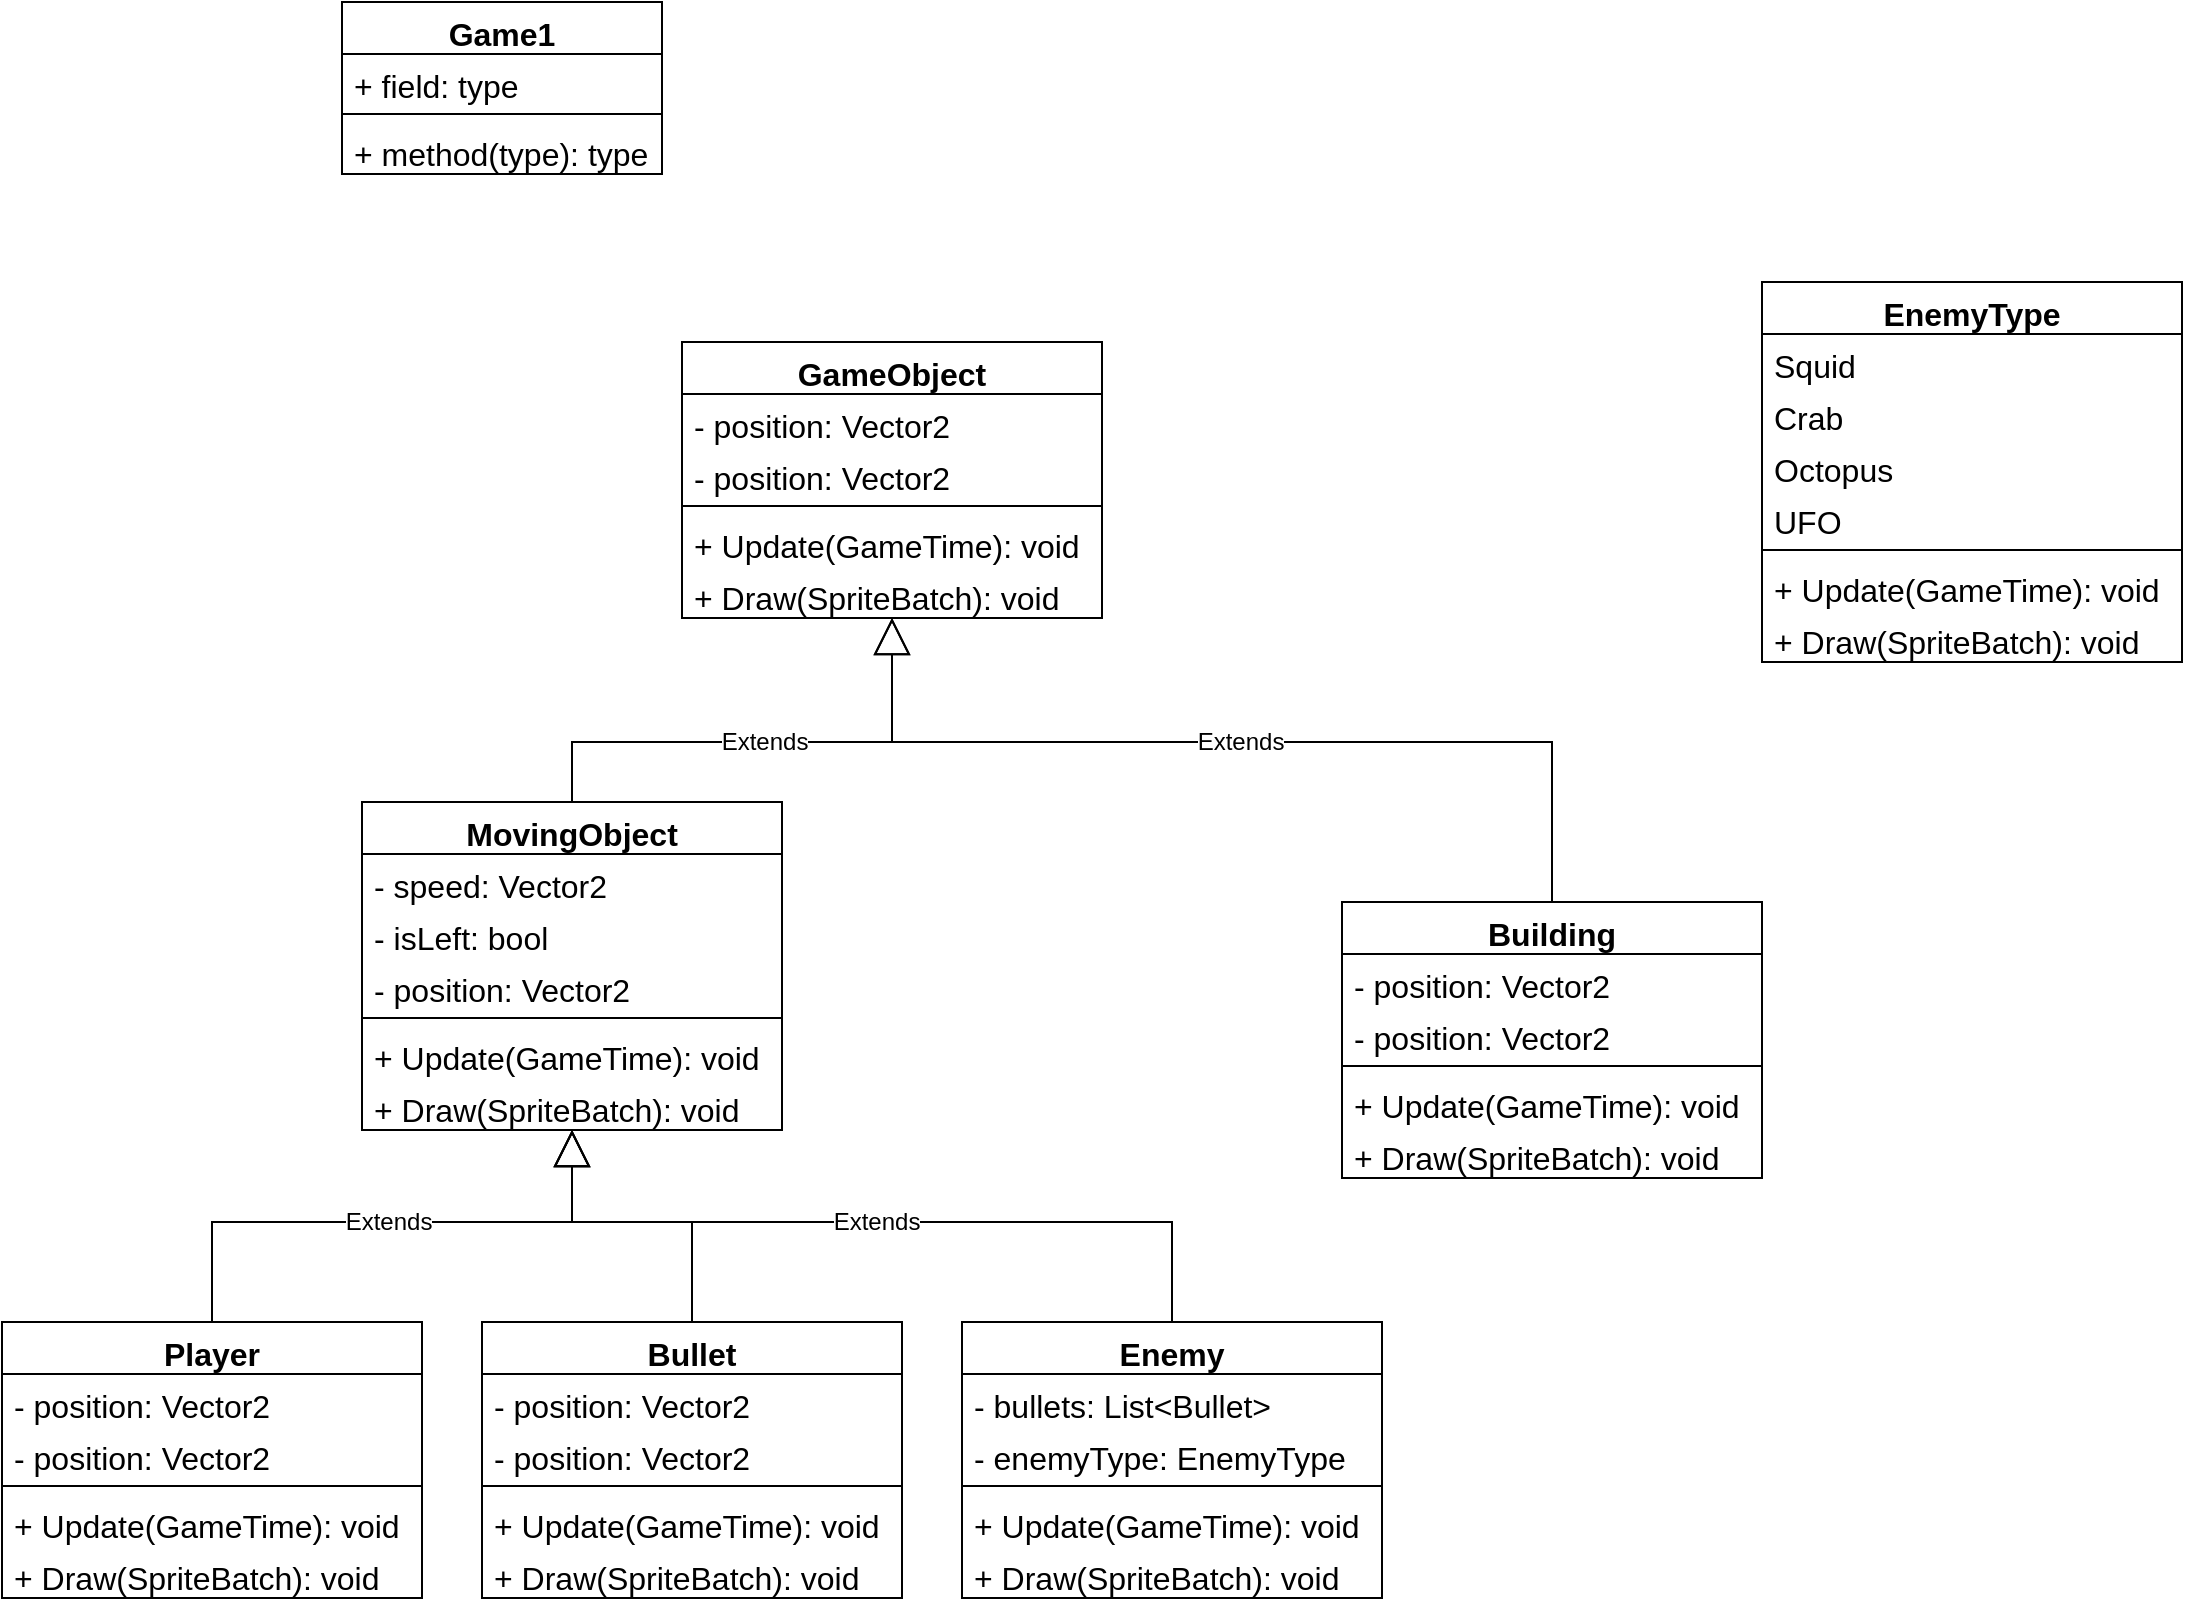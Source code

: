 <mxfile version="22.1.9" type="github">
  <diagram name="Sida-1" id="uN4gGItb4Tfst6KbJHWL">
    <mxGraphModel dx="633" dy="595" grid="1" gridSize="10" guides="1" tooltips="1" connect="1" arrows="1" fold="1" page="1" pageScale="1" pageWidth="827" pageHeight="1169" background="none" math="0" shadow="0">
      <root>
        <mxCell id="0" />
        <mxCell id="1" parent="0" />
        <mxCell id="iKF5k0UyrdxJhebGnm36-212" value="GameObject" style="swimlane;fontStyle=1;align=center;verticalAlign=top;childLayout=stackLayout;horizontal=1;startSize=26;horizontalStack=0;resizeParent=1;resizeParentMax=0;resizeLast=0;collapsible=1;marginBottom=0;whiteSpace=wrap;html=1;fontSize=16;" vertex="1" parent="1">
          <mxGeometry x="350" y="200" width="210" height="138" as="geometry">
            <mxRectangle x="350" y="200" width="130" height="30" as="alternateBounds" />
          </mxGeometry>
        </mxCell>
        <mxCell id="iKF5k0UyrdxJhebGnm36-213" value="- position: Vector2" style="text;strokeColor=none;fillColor=none;align=left;verticalAlign=top;spacingLeft=4;spacingRight=4;overflow=hidden;rotatable=0;points=[[0,0.5],[1,0.5]];portConstraint=eastwest;whiteSpace=wrap;html=1;fontSize=16;" vertex="1" parent="iKF5k0UyrdxJhebGnm36-212">
          <mxGeometry y="26" width="210" height="26" as="geometry" />
        </mxCell>
        <mxCell id="iKF5k0UyrdxJhebGnm36-220" value="- position: Vector2" style="text;strokeColor=none;fillColor=none;align=left;verticalAlign=top;spacingLeft=4;spacingRight=4;overflow=hidden;rotatable=0;points=[[0,0.5],[1,0.5]];portConstraint=eastwest;whiteSpace=wrap;html=1;fontSize=16;" vertex="1" parent="iKF5k0UyrdxJhebGnm36-212">
          <mxGeometry y="52" width="210" height="26" as="geometry" />
        </mxCell>
        <mxCell id="iKF5k0UyrdxJhebGnm36-214" value="" style="line;strokeWidth=1;fillColor=none;align=left;verticalAlign=middle;spacingTop=-1;spacingLeft=3;spacingRight=3;rotatable=0;labelPosition=right;points=[];portConstraint=eastwest;strokeColor=inherit;fontSize=16;" vertex="1" parent="iKF5k0UyrdxJhebGnm36-212">
          <mxGeometry y="78" width="210" height="8" as="geometry" />
        </mxCell>
        <mxCell id="iKF5k0UyrdxJhebGnm36-221" value="+ Update(GameTime): void" style="text;strokeColor=none;fillColor=none;align=left;verticalAlign=top;spacingLeft=4;spacingRight=4;overflow=hidden;rotatable=0;points=[[0,0.5],[1,0.5]];portConstraint=eastwest;whiteSpace=wrap;html=1;fontSize=16;" vertex="1" parent="iKF5k0UyrdxJhebGnm36-212">
          <mxGeometry y="86" width="210" height="26" as="geometry" />
        </mxCell>
        <mxCell id="iKF5k0UyrdxJhebGnm36-215" value="+ Draw(SpriteBatch): void" style="text;strokeColor=none;fillColor=none;align=left;verticalAlign=top;spacingLeft=4;spacingRight=4;overflow=hidden;rotatable=0;points=[[0,0.5],[1,0.5]];portConstraint=eastwest;whiteSpace=wrap;html=1;fontSize=16;" vertex="1" parent="iKF5k0UyrdxJhebGnm36-212">
          <mxGeometry y="112" width="210" height="26" as="geometry" />
        </mxCell>
        <mxCell id="iKF5k0UyrdxJhebGnm36-216" value="Game1" style="swimlane;fontStyle=1;align=center;verticalAlign=top;childLayout=stackLayout;horizontal=1;startSize=26;horizontalStack=0;resizeParent=1;resizeParentMax=0;resizeLast=0;collapsible=1;marginBottom=0;whiteSpace=wrap;html=1;fontSize=16;" vertex="1" parent="1">
          <mxGeometry x="180" y="30" width="160" height="86" as="geometry" />
        </mxCell>
        <mxCell id="iKF5k0UyrdxJhebGnm36-217" value="+ field: type" style="text;strokeColor=none;fillColor=none;align=left;verticalAlign=top;spacingLeft=4;spacingRight=4;overflow=hidden;rotatable=0;points=[[0,0.5],[1,0.5]];portConstraint=eastwest;whiteSpace=wrap;html=1;fontSize=16;" vertex="1" parent="iKF5k0UyrdxJhebGnm36-216">
          <mxGeometry y="26" width="160" height="26" as="geometry" />
        </mxCell>
        <mxCell id="iKF5k0UyrdxJhebGnm36-218" value="" style="line;strokeWidth=1;fillColor=none;align=left;verticalAlign=middle;spacingTop=-1;spacingLeft=3;spacingRight=3;rotatable=0;labelPosition=right;points=[];portConstraint=eastwest;strokeColor=inherit;fontSize=16;" vertex="1" parent="iKF5k0UyrdxJhebGnm36-216">
          <mxGeometry y="52" width="160" height="8" as="geometry" />
        </mxCell>
        <mxCell id="iKF5k0UyrdxJhebGnm36-219" value="+ method(type): type" style="text;strokeColor=none;fillColor=none;align=left;verticalAlign=top;spacingLeft=4;spacingRight=4;overflow=hidden;rotatable=0;points=[[0,0.5],[1,0.5]];portConstraint=eastwest;whiteSpace=wrap;html=1;fontSize=16;" vertex="1" parent="iKF5k0UyrdxJhebGnm36-216">
          <mxGeometry y="60" width="160" height="26" as="geometry" />
        </mxCell>
        <mxCell id="iKF5k0UyrdxJhebGnm36-222" value="Player" style="swimlane;fontStyle=1;align=center;verticalAlign=top;childLayout=stackLayout;horizontal=1;startSize=26;horizontalStack=0;resizeParent=1;resizeParentMax=0;resizeLast=0;collapsible=1;marginBottom=0;whiteSpace=wrap;html=1;fontSize=16;" vertex="1" parent="1">
          <mxGeometry x="10" y="690" width="210" height="138" as="geometry" />
        </mxCell>
        <mxCell id="iKF5k0UyrdxJhebGnm36-223" value="- position: Vector2" style="text;strokeColor=none;fillColor=none;align=left;verticalAlign=top;spacingLeft=4;spacingRight=4;overflow=hidden;rotatable=0;points=[[0,0.5],[1,0.5]];portConstraint=eastwest;whiteSpace=wrap;html=1;fontSize=16;" vertex="1" parent="iKF5k0UyrdxJhebGnm36-222">
          <mxGeometry y="26" width="210" height="26" as="geometry" />
        </mxCell>
        <mxCell id="iKF5k0UyrdxJhebGnm36-224" value="- position: Vector2" style="text;strokeColor=none;fillColor=none;align=left;verticalAlign=top;spacingLeft=4;spacingRight=4;overflow=hidden;rotatable=0;points=[[0,0.5],[1,0.5]];portConstraint=eastwest;whiteSpace=wrap;html=1;fontSize=16;" vertex="1" parent="iKF5k0UyrdxJhebGnm36-222">
          <mxGeometry y="52" width="210" height="26" as="geometry" />
        </mxCell>
        <mxCell id="iKF5k0UyrdxJhebGnm36-225" value="" style="line;strokeWidth=1;fillColor=none;align=left;verticalAlign=middle;spacingTop=-1;spacingLeft=3;spacingRight=3;rotatable=0;labelPosition=right;points=[];portConstraint=eastwest;strokeColor=inherit;fontSize=16;" vertex="1" parent="iKF5k0UyrdxJhebGnm36-222">
          <mxGeometry y="78" width="210" height="8" as="geometry" />
        </mxCell>
        <mxCell id="iKF5k0UyrdxJhebGnm36-226" value="+ Update(GameTime): void" style="text;strokeColor=none;fillColor=none;align=left;verticalAlign=top;spacingLeft=4;spacingRight=4;overflow=hidden;rotatable=0;points=[[0,0.5],[1,0.5]];portConstraint=eastwest;whiteSpace=wrap;html=1;fontSize=16;" vertex="1" parent="iKF5k0UyrdxJhebGnm36-222">
          <mxGeometry y="86" width="210" height="26" as="geometry" />
        </mxCell>
        <mxCell id="iKF5k0UyrdxJhebGnm36-227" value="+ Draw(SpriteBatch): void" style="text;strokeColor=none;fillColor=none;align=left;verticalAlign=top;spacingLeft=4;spacingRight=4;overflow=hidden;rotatable=0;points=[[0,0.5],[1,0.5]];portConstraint=eastwest;whiteSpace=wrap;html=1;fontSize=16;" vertex="1" parent="iKF5k0UyrdxJhebGnm36-222">
          <mxGeometry y="112" width="210" height="26" as="geometry" />
        </mxCell>
        <mxCell id="iKF5k0UyrdxJhebGnm36-228" value="Enemy" style="swimlane;fontStyle=1;align=center;verticalAlign=top;childLayout=stackLayout;horizontal=1;startSize=26;horizontalStack=0;resizeParent=1;resizeParentMax=0;resizeLast=0;collapsible=1;marginBottom=0;whiteSpace=wrap;html=1;fontSize=16;" vertex="1" parent="1">
          <mxGeometry x="490" y="690" width="210" height="138" as="geometry">
            <mxRectangle x="250" y="460" width="90" height="30" as="alternateBounds" />
          </mxGeometry>
        </mxCell>
        <mxCell id="iKF5k0UyrdxJhebGnm36-230" value="- bullets: List&amp;lt;Bullet&amp;gt;" style="text;strokeColor=none;fillColor=none;align=left;verticalAlign=top;spacingLeft=4;spacingRight=4;overflow=hidden;rotatable=0;points=[[0,0.5],[1,0.5]];portConstraint=eastwest;whiteSpace=wrap;html=1;fontSize=16;" vertex="1" parent="iKF5k0UyrdxJhebGnm36-228">
          <mxGeometry y="26" width="210" height="26" as="geometry" />
        </mxCell>
        <mxCell id="iKF5k0UyrdxJhebGnm36-281" value="- enemyType: EnemyType" style="text;strokeColor=none;fillColor=none;align=left;verticalAlign=top;spacingLeft=4;spacingRight=4;overflow=hidden;rotatable=0;points=[[0,0.5],[1,0.5]];portConstraint=eastwest;whiteSpace=wrap;html=1;fontSize=16;" vertex="1" parent="iKF5k0UyrdxJhebGnm36-228">
          <mxGeometry y="52" width="210" height="26" as="geometry" />
        </mxCell>
        <mxCell id="iKF5k0UyrdxJhebGnm36-231" value="" style="line;strokeWidth=1;fillColor=none;align=left;verticalAlign=middle;spacingTop=-1;spacingLeft=3;spacingRight=3;rotatable=0;labelPosition=right;points=[];portConstraint=eastwest;strokeColor=inherit;fontSize=16;" vertex="1" parent="iKF5k0UyrdxJhebGnm36-228">
          <mxGeometry y="78" width="210" height="8" as="geometry" />
        </mxCell>
        <mxCell id="iKF5k0UyrdxJhebGnm36-232" value="+ Update(GameTime): void" style="text;strokeColor=none;fillColor=none;align=left;verticalAlign=top;spacingLeft=4;spacingRight=4;overflow=hidden;rotatable=0;points=[[0,0.5],[1,0.5]];portConstraint=eastwest;whiteSpace=wrap;html=1;fontSize=16;" vertex="1" parent="iKF5k0UyrdxJhebGnm36-228">
          <mxGeometry y="86" width="210" height="26" as="geometry" />
        </mxCell>
        <mxCell id="iKF5k0UyrdxJhebGnm36-233" value="+ Draw(SpriteBatch): void" style="text;strokeColor=none;fillColor=none;align=left;verticalAlign=top;spacingLeft=4;spacingRight=4;overflow=hidden;rotatable=0;points=[[0,0.5],[1,0.5]];portConstraint=eastwest;whiteSpace=wrap;html=1;fontSize=16;" vertex="1" parent="iKF5k0UyrdxJhebGnm36-228">
          <mxGeometry y="112" width="210" height="26" as="geometry" />
        </mxCell>
        <mxCell id="iKF5k0UyrdxJhebGnm36-234" value="Bullet" style="swimlane;fontStyle=1;align=center;verticalAlign=top;childLayout=stackLayout;horizontal=1;startSize=26;horizontalStack=0;resizeParent=1;resizeParentMax=0;resizeLast=0;collapsible=1;marginBottom=0;whiteSpace=wrap;html=1;fontSize=16;" vertex="1" parent="1">
          <mxGeometry x="250" y="690" width="210" height="138" as="geometry" />
        </mxCell>
        <mxCell id="iKF5k0UyrdxJhebGnm36-235" value="- position: Vector2" style="text;strokeColor=none;fillColor=none;align=left;verticalAlign=top;spacingLeft=4;spacingRight=4;overflow=hidden;rotatable=0;points=[[0,0.5],[1,0.5]];portConstraint=eastwest;whiteSpace=wrap;html=1;fontSize=16;" vertex="1" parent="iKF5k0UyrdxJhebGnm36-234">
          <mxGeometry y="26" width="210" height="26" as="geometry" />
        </mxCell>
        <mxCell id="iKF5k0UyrdxJhebGnm36-236" value="- position: Vector2" style="text;strokeColor=none;fillColor=none;align=left;verticalAlign=top;spacingLeft=4;spacingRight=4;overflow=hidden;rotatable=0;points=[[0,0.5],[1,0.5]];portConstraint=eastwest;whiteSpace=wrap;html=1;fontSize=16;" vertex="1" parent="iKF5k0UyrdxJhebGnm36-234">
          <mxGeometry y="52" width="210" height="26" as="geometry" />
        </mxCell>
        <mxCell id="iKF5k0UyrdxJhebGnm36-237" value="" style="line;strokeWidth=1;fillColor=none;align=left;verticalAlign=middle;spacingTop=-1;spacingLeft=3;spacingRight=3;rotatable=0;labelPosition=right;points=[];portConstraint=eastwest;strokeColor=inherit;fontSize=16;" vertex="1" parent="iKF5k0UyrdxJhebGnm36-234">
          <mxGeometry y="78" width="210" height="8" as="geometry" />
        </mxCell>
        <mxCell id="iKF5k0UyrdxJhebGnm36-238" value="+ Update(GameTime): void" style="text;strokeColor=none;fillColor=none;align=left;verticalAlign=top;spacingLeft=4;spacingRight=4;overflow=hidden;rotatable=0;points=[[0,0.5],[1,0.5]];portConstraint=eastwest;whiteSpace=wrap;html=1;fontSize=16;" vertex="1" parent="iKF5k0UyrdxJhebGnm36-234">
          <mxGeometry y="86" width="210" height="26" as="geometry" />
        </mxCell>
        <mxCell id="iKF5k0UyrdxJhebGnm36-239" value="+ Draw(SpriteBatch): void" style="text;strokeColor=none;fillColor=none;align=left;verticalAlign=top;spacingLeft=4;spacingRight=4;overflow=hidden;rotatable=0;points=[[0,0.5],[1,0.5]];portConstraint=eastwest;whiteSpace=wrap;html=1;fontSize=16;" vertex="1" parent="iKF5k0UyrdxJhebGnm36-234">
          <mxGeometry y="112" width="210" height="26" as="geometry" />
        </mxCell>
        <mxCell id="iKF5k0UyrdxJhebGnm36-240" value="Building" style="swimlane;fontStyle=1;align=center;verticalAlign=top;childLayout=stackLayout;horizontal=1;startSize=26;horizontalStack=0;resizeParent=1;resizeParentMax=0;resizeLast=0;collapsible=1;marginBottom=0;whiteSpace=wrap;html=1;fontSize=16;" vertex="1" parent="1">
          <mxGeometry x="680" y="480" width="210" height="138" as="geometry" />
        </mxCell>
        <mxCell id="iKF5k0UyrdxJhebGnm36-241" value="- position: Vector2" style="text;strokeColor=none;fillColor=none;align=left;verticalAlign=top;spacingLeft=4;spacingRight=4;overflow=hidden;rotatable=0;points=[[0,0.5],[1,0.5]];portConstraint=eastwest;whiteSpace=wrap;html=1;fontSize=16;" vertex="1" parent="iKF5k0UyrdxJhebGnm36-240">
          <mxGeometry y="26" width="210" height="26" as="geometry" />
        </mxCell>
        <mxCell id="iKF5k0UyrdxJhebGnm36-242" value="- position: Vector2" style="text;strokeColor=none;fillColor=none;align=left;verticalAlign=top;spacingLeft=4;spacingRight=4;overflow=hidden;rotatable=0;points=[[0,0.5],[1,0.5]];portConstraint=eastwest;whiteSpace=wrap;html=1;fontSize=16;" vertex="1" parent="iKF5k0UyrdxJhebGnm36-240">
          <mxGeometry y="52" width="210" height="26" as="geometry" />
        </mxCell>
        <mxCell id="iKF5k0UyrdxJhebGnm36-243" value="" style="line;strokeWidth=1;fillColor=none;align=left;verticalAlign=middle;spacingTop=-1;spacingLeft=3;spacingRight=3;rotatable=0;labelPosition=right;points=[];portConstraint=eastwest;strokeColor=inherit;fontSize=16;" vertex="1" parent="iKF5k0UyrdxJhebGnm36-240">
          <mxGeometry y="78" width="210" height="8" as="geometry" />
        </mxCell>
        <mxCell id="iKF5k0UyrdxJhebGnm36-244" value="+ Update(GameTime): void" style="text;strokeColor=none;fillColor=none;align=left;verticalAlign=top;spacingLeft=4;spacingRight=4;overflow=hidden;rotatable=0;points=[[0,0.5],[1,0.5]];portConstraint=eastwest;whiteSpace=wrap;html=1;fontSize=16;" vertex="1" parent="iKF5k0UyrdxJhebGnm36-240">
          <mxGeometry y="86" width="210" height="26" as="geometry" />
        </mxCell>
        <mxCell id="iKF5k0UyrdxJhebGnm36-245" value="+ Draw(SpriteBatch): void" style="text;strokeColor=none;fillColor=none;align=left;verticalAlign=top;spacingLeft=4;spacingRight=4;overflow=hidden;rotatable=0;points=[[0,0.5],[1,0.5]];portConstraint=eastwest;whiteSpace=wrap;html=1;fontSize=16;" vertex="1" parent="iKF5k0UyrdxJhebGnm36-240">
          <mxGeometry y="112" width="210" height="26" as="geometry" />
        </mxCell>
        <mxCell id="iKF5k0UyrdxJhebGnm36-280" value="Extends" style="endArrow=block;endSize=16;endFill=0;html=1;rounded=0;fontSize=12;edgeStyle=none;exitX=0.5;exitY=0;exitDx=0;exitDy=0;entryX=0.5;entryY=1;entryDx=0;entryDy=0;" edge="1" parent="1" source="iKF5k0UyrdxJhebGnm36-240" target="iKF5k0UyrdxJhebGnm36-212">
          <mxGeometry width="160" relative="1" as="geometry">
            <mxPoint x="320" y="510" as="sourcePoint" />
            <mxPoint x="420" y="300" as="targetPoint" />
            <Array as="points">
              <mxPoint x="785" y="400" />
              <mxPoint x="455" y="400" />
            </Array>
          </mxGeometry>
        </mxCell>
        <mxCell id="iKF5k0UyrdxJhebGnm36-282" value="EnemyType" style="swimlane;fontStyle=1;align=center;verticalAlign=top;childLayout=stackLayout;horizontal=1;startSize=26;horizontalStack=0;resizeParent=1;resizeParentMax=0;resizeLast=0;collapsible=1;marginBottom=0;whiteSpace=wrap;html=1;fontSize=16;" vertex="1" parent="1">
          <mxGeometry x="890" y="170" width="210" height="190" as="geometry" />
        </mxCell>
        <mxCell id="iKF5k0UyrdxJhebGnm36-283" value="Squid" style="text;strokeColor=none;fillColor=none;align=left;verticalAlign=top;spacingLeft=4;spacingRight=4;overflow=hidden;rotatable=0;points=[[0,0.5],[1,0.5]];portConstraint=eastwest;whiteSpace=wrap;html=1;fontSize=16;" vertex="1" parent="iKF5k0UyrdxJhebGnm36-282">
          <mxGeometry y="26" width="210" height="26" as="geometry" />
        </mxCell>
        <mxCell id="iKF5k0UyrdxJhebGnm36-284" value="Crab" style="text;strokeColor=none;fillColor=none;align=left;verticalAlign=top;spacingLeft=4;spacingRight=4;overflow=hidden;rotatable=0;points=[[0,0.5],[1,0.5]];portConstraint=eastwest;whiteSpace=wrap;html=1;fontSize=16;" vertex="1" parent="iKF5k0UyrdxJhebGnm36-282">
          <mxGeometry y="52" width="210" height="26" as="geometry" />
        </mxCell>
        <mxCell id="iKF5k0UyrdxJhebGnm36-288" value="Octopus" style="text;strokeColor=none;fillColor=none;align=left;verticalAlign=top;spacingLeft=4;spacingRight=4;overflow=hidden;rotatable=0;points=[[0,0.5],[1,0.5]];portConstraint=eastwest;whiteSpace=wrap;html=1;fontSize=16;" vertex="1" parent="iKF5k0UyrdxJhebGnm36-282">
          <mxGeometry y="78" width="210" height="26" as="geometry" />
        </mxCell>
        <mxCell id="iKF5k0UyrdxJhebGnm36-289" value="UFO" style="text;strokeColor=none;fillColor=none;align=left;verticalAlign=top;spacingLeft=4;spacingRight=4;overflow=hidden;rotatable=0;points=[[0,0.5],[1,0.5]];portConstraint=eastwest;whiteSpace=wrap;html=1;fontSize=16;" vertex="1" parent="iKF5k0UyrdxJhebGnm36-282">
          <mxGeometry y="104" width="210" height="26" as="geometry" />
        </mxCell>
        <mxCell id="iKF5k0UyrdxJhebGnm36-285" value="" style="line;strokeWidth=1;fillColor=none;align=left;verticalAlign=middle;spacingTop=-1;spacingLeft=3;spacingRight=3;rotatable=0;labelPosition=right;points=[];portConstraint=eastwest;strokeColor=inherit;fontSize=16;" vertex="1" parent="iKF5k0UyrdxJhebGnm36-282">
          <mxGeometry y="130" width="210" height="8" as="geometry" />
        </mxCell>
        <mxCell id="iKF5k0UyrdxJhebGnm36-286" value="+ Update(GameTime): void" style="text;strokeColor=none;fillColor=none;align=left;verticalAlign=top;spacingLeft=4;spacingRight=4;overflow=hidden;rotatable=0;points=[[0,0.5],[1,0.5]];portConstraint=eastwest;whiteSpace=wrap;html=1;fontSize=16;" vertex="1" parent="iKF5k0UyrdxJhebGnm36-282">
          <mxGeometry y="138" width="210" height="26" as="geometry" />
        </mxCell>
        <mxCell id="iKF5k0UyrdxJhebGnm36-287" value="+ Draw(SpriteBatch): void" style="text;strokeColor=none;fillColor=none;align=left;verticalAlign=top;spacingLeft=4;spacingRight=4;overflow=hidden;rotatable=0;points=[[0,0.5],[1,0.5]];portConstraint=eastwest;whiteSpace=wrap;html=1;fontSize=16;" vertex="1" parent="iKF5k0UyrdxJhebGnm36-282">
          <mxGeometry y="164" width="210" height="26" as="geometry" />
        </mxCell>
        <mxCell id="iKF5k0UyrdxJhebGnm36-290" value="MovingObject" style="swimlane;fontStyle=1;align=center;verticalAlign=top;childLayout=stackLayout;horizontal=1;startSize=26;horizontalStack=0;resizeParent=1;resizeParentMax=0;resizeLast=0;collapsible=1;marginBottom=0;whiteSpace=wrap;html=1;fontSize=16;" vertex="1" parent="1">
          <mxGeometry x="190" y="430" width="210" height="164" as="geometry">
            <mxRectangle x="190" y="460" width="150" height="30" as="alternateBounds" />
          </mxGeometry>
        </mxCell>
        <mxCell id="iKF5k0UyrdxJhebGnm36-229" value="- speed: Vector2" style="text;strokeColor=none;fillColor=none;align=left;verticalAlign=top;spacingLeft=4;spacingRight=4;overflow=hidden;rotatable=0;points=[[0,0.5],[1,0.5]];portConstraint=eastwest;whiteSpace=wrap;html=1;fontSize=16;" vertex="1" parent="iKF5k0UyrdxJhebGnm36-290">
          <mxGeometry y="26" width="210" height="26" as="geometry" />
        </mxCell>
        <mxCell id="iKF5k0UyrdxJhebGnm36-291" value="- isLeft: bool" style="text;strokeColor=none;fillColor=none;align=left;verticalAlign=top;spacingLeft=4;spacingRight=4;overflow=hidden;rotatable=0;points=[[0,0.5],[1,0.5]];portConstraint=eastwest;whiteSpace=wrap;html=1;fontSize=16;" vertex="1" parent="iKF5k0UyrdxJhebGnm36-290">
          <mxGeometry y="52" width="210" height="26" as="geometry" />
        </mxCell>
        <mxCell id="iKF5k0UyrdxJhebGnm36-292" value="- position: Vector2" style="text;strokeColor=none;fillColor=none;align=left;verticalAlign=top;spacingLeft=4;spacingRight=4;overflow=hidden;rotatable=0;points=[[0,0.5],[1,0.5]];portConstraint=eastwest;whiteSpace=wrap;html=1;fontSize=16;" vertex="1" parent="iKF5k0UyrdxJhebGnm36-290">
          <mxGeometry y="78" width="210" height="26" as="geometry" />
        </mxCell>
        <mxCell id="iKF5k0UyrdxJhebGnm36-293" value="" style="line;strokeWidth=1;fillColor=none;align=left;verticalAlign=middle;spacingTop=-1;spacingLeft=3;spacingRight=3;rotatable=0;labelPosition=right;points=[];portConstraint=eastwest;strokeColor=inherit;fontSize=16;" vertex="1" parent="iKF5k0UyrdxJhebGnm36-290">
          <mxGeometry y="104" width="210" height="8" as="geometry" />
        </mxCell>
        <mxCell id="iKF5k0UyrdxJhebGnm36-294" value="+ Update(GameTime): void" style="text;strokeColor=none;fillColor=none;align=left;verticalAlign=top;spacingLeft=4;spacingRight=4;overflow=hidden;rotatable=0;points=[[0,0.5],[1,0.5]];portConstraint=eastwest;whiteSpace=wrap;html=1;fontSize=16;" vertex="1" parent="iKF5k0UyrdxJhebGnm36-290">
          <mxGeometry y="112" width="210" height="26" as="geometry" />
        </mxCell>
        <mxCell id="iKF5k0UyrdxJhebGnm36-295" value="+ Draw(SpriteBatch): void" style="text;strokeColor=none;fillColor=none;align=left;verticalAlign=top;spacingLeft=4;spacingRight=4;overflow=hidden;rotatable=0;points=[[0,0.5],[1,0.5]];portConstraint=eastwest;whiteSpace=wrap;html=1;fontSize=16;" vertex="1" parent="iKF5k0UyrdxJhebGnm36-290">
          <mxGeometry y="138" width="210" height="26" as="geometry" />
        </mxCell>
        <mxCell id="iKF5k0UyrdxJhebGnm36-296" value="Extends" style="endArrow=block;endSize=16;endFill=0;html=1;rounded=0;fontSize=12;edgeStyle=none;exitX=0.5;exitY=0;exitDx=0;exitDy=0;entryX=0.5;entryY=1;entryDx=0;entryDy=0;" edge="1" parent="1" source="iKF5k0UyrdxJhebGnm36-290" target="iKF5k0UyrdxJhebGnm36-212">
          <mxGeometry width="160" relative="1" as="geometry">
            <mxPoint x="795" y="490" as="sourcePoint" />
            <mxPoint x="380" y="270" as="targetPoint" />
            <Array as="points">
              <mxPoint x="295" y="400" />
              <mxPoint x="455" y="400" />
            </Array>
          </mxGeometry>
        </mxCell>
        <mxCell id="iKF5k0UyrdxJhebGnm36-297" value="Extends" style="endArrow=block;endSize=16;endFill=0;html=1;rounded=0;fontSize=12;edgeStyle=none;exitX=0.5;exitY=0;exitDx=0;exitDy=0;entryX=0.5;entryY=1;entryDx=0;entryDy=0;" edge="1" parent="1" source="iKF5k0UyrdxJhebGnm36-222" target="iKF5k0UyrdxJhebGnm36-290">
          <mxGeometry width="160" relative="1" as="geometry">
            <mxPoint x="110" y="690" as="sourcePoint" />
            <mxPoint x="270" y="568" as="targetPoint" />
            <Array as="points">
              <mxPoint x="115" y="640" />
              <mxPoint x="295" y="640" />
            </Array>
          </mxGeometry>
        </mxCell>
        <mxCell id="iKF5k0UyrdxJhebGnm36-298" value="" style="endArrow=block;endSize=16;endFill=0;html=1;rounded=0;fontSize=12;edgeStyle=none;exitX=0.5;exitY=0;exitDx=0;exitDy=0;entryX=0.5;entryY=1;entryDx=0;entryDy=0;" edge="1" parent="1" source="iKF5k0UyrdxJhebGnm36-234" target="iKF5k0UyrdxJhebGnm36-290">
          <mxGeometry width="160" relative="1" as="geometry">
            <mxPoint x="125" y="700" as="sourcePoint" />
            <mxPoint x="270" y="510" as="targetPoint" />
            <Array as="points">
              <mxPoint x="355" y="640" />
              <mxPoint x="295" y="640" />
            </Array>
          </mxGeometry>
        </mxCell>
        <mxCell id="iKF5k0UyrdxJhebGnm36-299" value="Extends" style="endArrow=block;endSize=16;endFill=0;html=1;rounded=0;fontSize=12;edgeStyle=none;exitX=0.5;exitY=0;exitDx=0;exitDy=0;entryX=0.5;entryY=1;entryDx=0;entryDy=0;" edge="1" parent="1" source="iKF5k0UyrdxJhebGnm36-228" target="iKF5k0UyrdxJhebGnm36-290">
          <mxGeometry width="160" relative="1" as="geometry">
            <mxPoint x="365" y="700" as="sourcePoint" />
            <mxPoint x="275" y="500" as="targetPoint" />
            <Array as="points">
              <mxPoint x="595" y="640" />
              <mxPoint x="295" y="640" />
            </Array>
          </mxGeometry>
        </mxCell>
      </root>
    </mxGraphModel>
  </diagram>
</mxfile>
